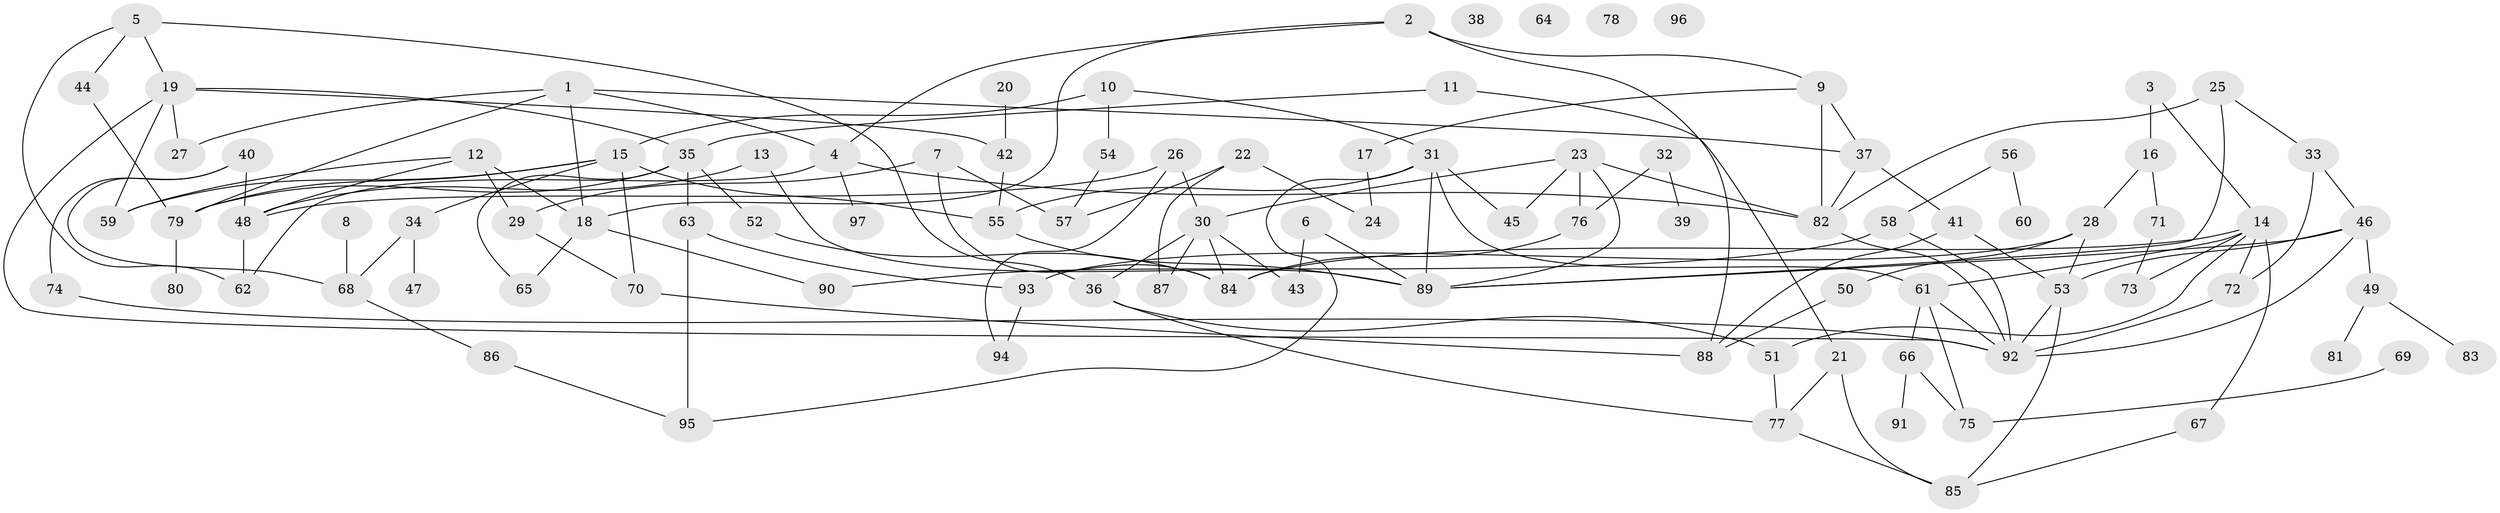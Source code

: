 // coarse degree distribution, {8: 0.03076923076923077, 4: 0.06153846153846154, 2: 0.23076923076923078, 6: 0.07692307692307693, 3: 0.2, 5: 0.13846153846153847, 7: 0.06153846153846154, 1: 0.12307692307692308, 0: 0.06153846153846154, 10: 0.015384615384615385}
// Generated by graph-tools (version 1.1) at 2025/41/03/06/25 10:41:23]
// undirected, 97 vertices, 148 edges
graph export_dot {
graph [start="1"]
  node [color=gray90,style=filled];
  1;
  2;
  3;
  4;
  5;
  6;
  7;
  8;
  9;
  10;
  11;
  12;
  13;
  14;
  15;
  16;
  17;
  18;
  19;
  20;
  21;
  22;
  23;
  24;
  25;
  26;
  27;
  28;
  29;
  30;
  31;
  32;
  33;
  34;
  35;
  36;
  37;
  38;
  39;
  40;
  41;
  42;
  43;
  44;
  45;
  46;
  47;
  48;
  49;
  50;
  51;
  52;
  53;
  54;
  55;
  56;
  57;
  58;
  59;
  60;
  61;
  62;
  63;
  64;
  65;
  66;
  67;
  68;
  69;
  70;
  71;
  72;
  73;
  74;
  75;
  76;
  77;
  78;
  79;
  80;
  81;
  82;
  83;
  84;
  85;
  86;
  87;
  88;
  89;
  90;
  91;
  92;
  93;
  94;
  95;
  96;
  97;
  1 -- 4;
  1 -- 18;
  1 -- 27;
  1 -- 37;
  1 -- 79;
  2 -- 4;
  2 -- 9;
  2 -- 18;
  2 -- 88;
  3 -- 14;
  3 -- 16;
  4 -- 62;
  4 -- 82;
  4 -- 97;
  5 -- 19;
  5 -- 36;
  5 -- 44;
  5 -- 62;
  6 -- 43;
  6 -- 89;
  7 -- 29;
  7 -- 57;
  7 -- 84;
  8 -- 68;
  9 -- 17;
  9 -- 37;
  9 -- 82;
  10 -- 15;
  10 -- 31;
  10 -- 54;
  11 -- 21;
  11 -- 35;
  12 -- 18;
  12 -- 29;
  12 -- 48;
  12 -- 59;
  13 -- 48;
  13 -- 89;
  14 -- 51;
  14 -- 61;
  14 -- 67;
  14 -- 72;
  14 -- 73;
  14 -- 84;
  15 -- 34;
  15 -- 55;
  15 -- 59;
  15 -- 70;
  15 -- 79;
  16 -- 28;
  16 -- 71;
  17 -- 24;
  18 -- 65;
  18 -- 90;
  19 -- 27;
  19 -- 35;
  19 -- 42;
  19 -- 59;
  19 -- 92;
  20 -- 42;
  21 -- 77;
  21 -- 85;
  22 -- 24;
  22 -- 57;
  22 -- 87;
  23 -- 30;
  23 -- 45;
  23 -- 76;
  23 -- 82;
  23 -- 89;
  25 -- 33;
  25 -- 82;
  25 -- 89;
  26 -- 30;
  26 -- 48;
  26 -- 94;
  28 -- 50;
  28 -- 53;
  28 -- 93;
  29 -- 70;
  30 -- 36;
  30 -- 43;
  30 -- 84;
  30 -- 87;
  31 -- 45;
  31 -- 55;
  31 -- 61;
  31 -- 89;
  31 -- 95;
  32 -- 39;
  32 -- 76;
  33 -- 46;
  33 -- 72;
  34 -- 47;
  34 -- 68;
  35 -- 52;
  35 -- 63;
  35 -- 65;
  35 -- 79;
  36 -- 51;
  36 -- 77;
  37 -- 41;
  37 -- 82;
  40 -- 48;
  40 -- 68;
  40 -- 74;
  41 -- 53;
  41 -- 88;
  42 -- 55;
  44 -- 79;
  46 -- 49;
  46 -- 53;
  46 -- 89;
  46 -- 92;
  48 -- 62;
  49 -- 81;
  49 -- 83;
  50 -- 88;
  51 -- 77;
  52 -- 84;
  53 -- 85;
  53 -- 92;
  54 -- 57;
  55 -- 89;
  56 -- 58;
  56 -- 60;
  58 -- 90;
  58 -- 92;
  61 -- 66;
  61 -- 75;
  61 -- 92;
  63 -- 93;
  63 -- 95;
  66 -- 75;
  66 -- 91;
  67 -- 85;
  68 -- 86;
  69 -- 75;
  70 -- 88;
  71 -- 73;
  72 -- 92;
  74 -- 92;
  76 -- 84;
  77 -- 85;
  79 -- 80;
  82 -- 92;
  86 -- 95;
  93 -- 94;
}
